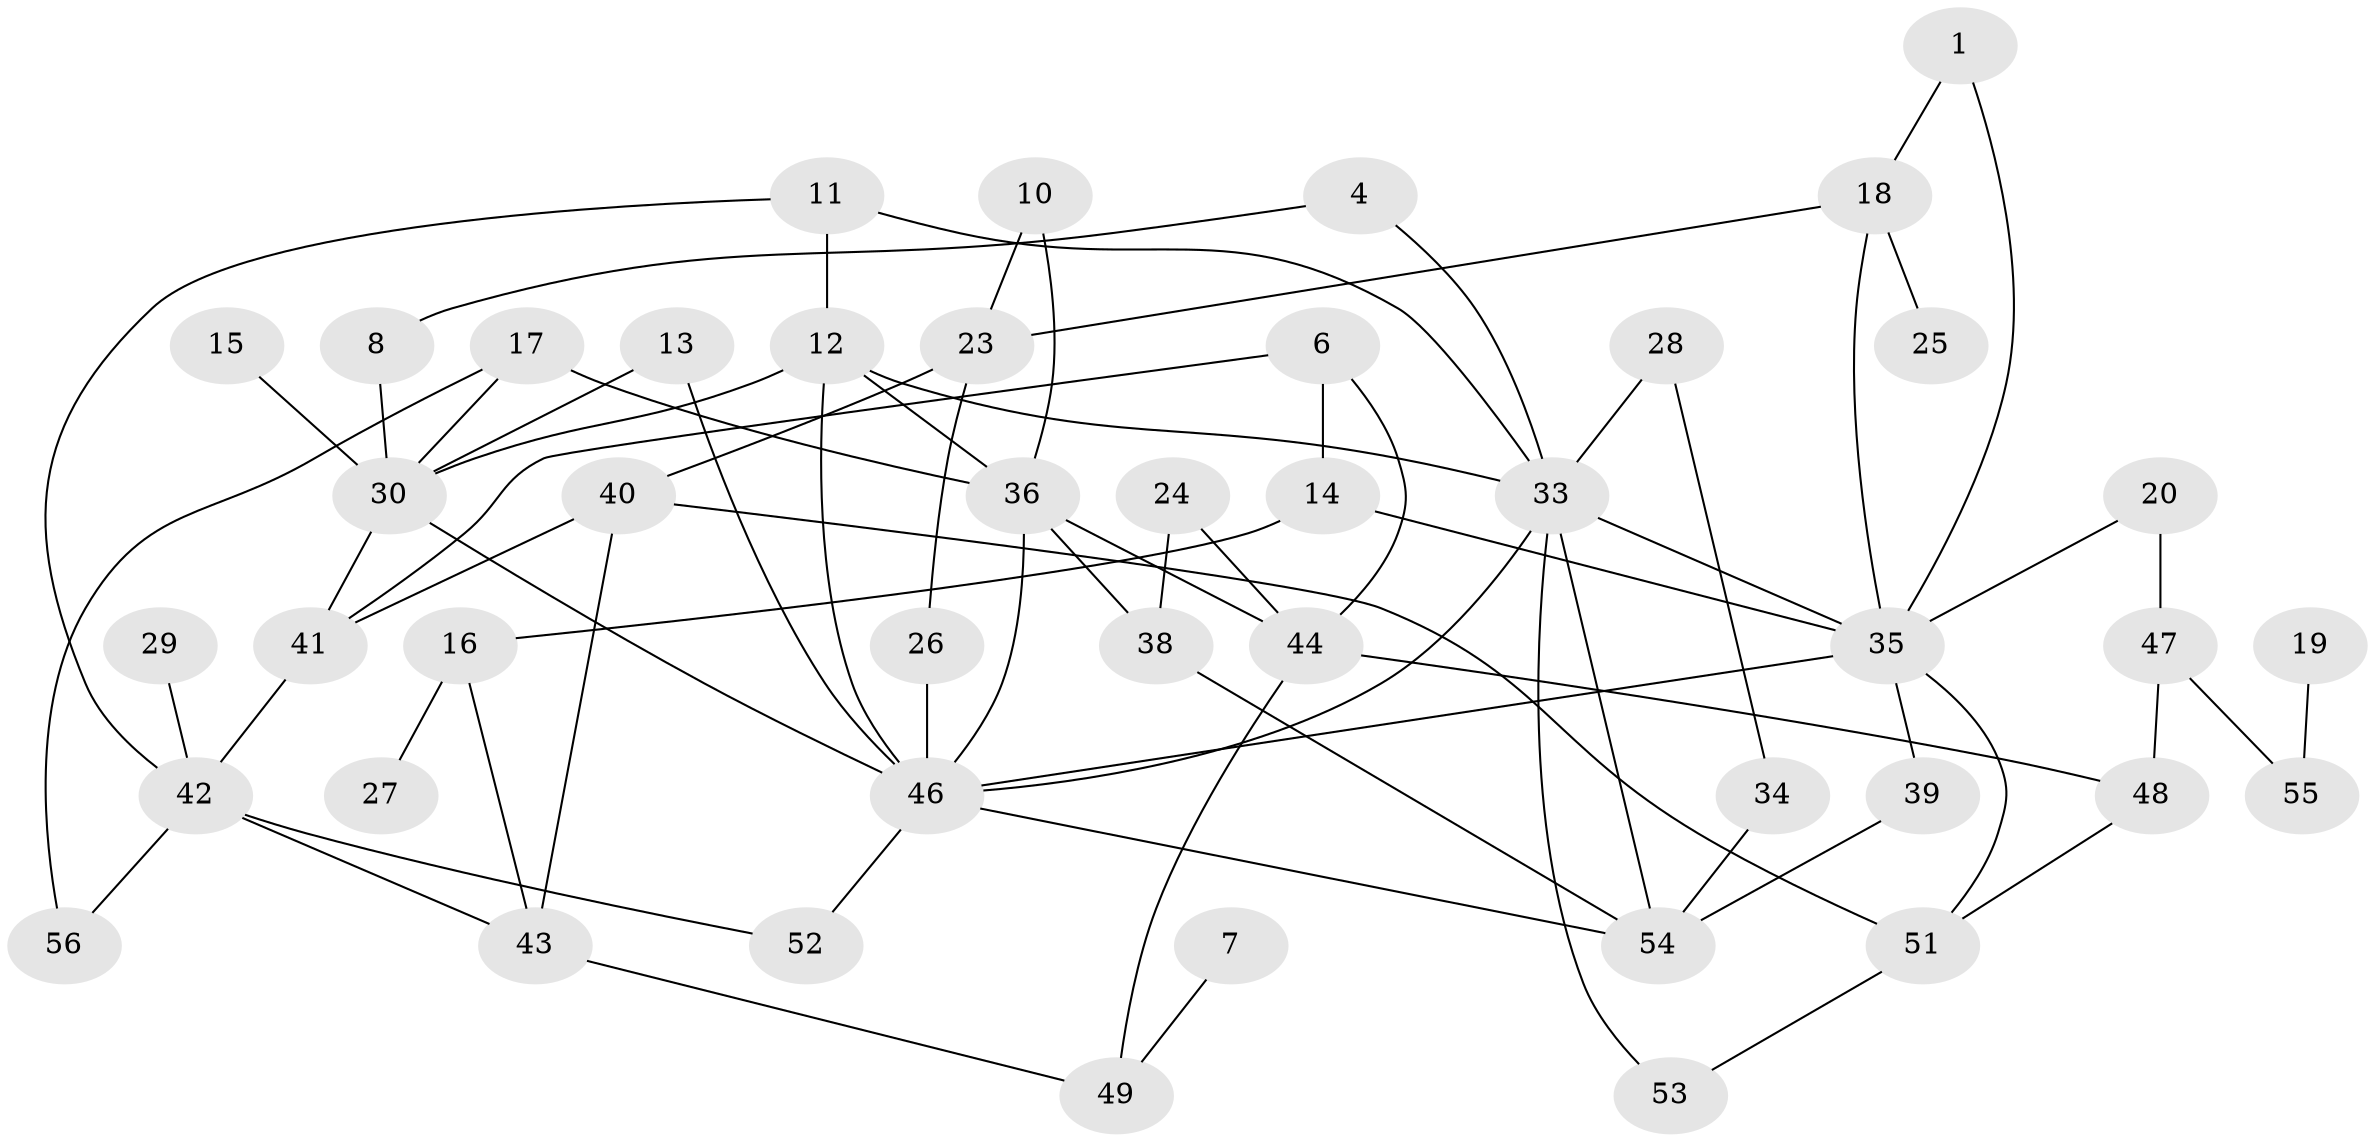 // original degree distribution, {2: 0.32653061224489793, 0: 0.14285714285714285, 4: 0.16326530612244897, 1: 0.12244897959183673, 3: 0.1836734693877551, 6: 0.02040816326530612, 7: 0.030612244897959183, 5: 0.01020408163265306}
// Generated by graph-tools (version 1.1) at 2025/35/03/04/25 23:35:51]
// undirected, 45 vertices, 73 edges
graph export_dot {
  node [color=gray90,style=filled];
  1;
  4;
  6;
  7;
  8;
  10;
  11;
  12;
  13;
  14;
  15;
  16;
  17;
  18;
  19;
  20;
  23;
  24;
  25;
  26;
  27;
  28;
  29;
  30;
  33;
  34;
  35;
  36;
  38;
  39;
  40;
  41;
  42;
  43;
  44;
  46;
  47;
  48;
  49;
  51;
  52;
  53;
  54;
  55;
  56;
  1 -- 18 [weight=1.0];
  1 -- 35 [weight=1.0];
  4 -- 8 [weight=1.0];
  4 -- 33 [weight=1.0];
  6 -- 14 [weight=1.0];
  6 -- 41 [weight=1.0];
  6 -- 44 [weight=1.0];
  7 -- 49 [weight=1.0];
  8 -- 30 [weight=1.0];
  10 -- 23 [weight=1.0];
  10 -- 36 [weight=1.0];
  11 -- 12 [weight=1.0];
  11 -- 33 [weight=1.0];
  11 -- 42 [weight=1.0];
  12 -- 30 [weight=1.0];
  12 -- 33 [weight=1.0];
  12 -- 36 [weight=1.0];
  12 -- 46 [weight=1.0];
  13 -- 30 [weight=1.0];
  13 -- 46 [weight=1.0];
  14 -- 16 [weight=1.0];
  14 -- 35 [weight=1.0];
  15 -- 30 [weight=1.0];
  16 -- 27 [weight=1.0];
  16 -- 43 [weight=1.0];
  17 -- 30 [weight=1.0];
  17 -- 36 [weight=1.0];
  17 -- 56 [weight=1.0];
  18 -- 23 [weight=1.0];
  18 -- 25 [weight=1.0];
  18 -- 35 [weight=1.0];
  19 -- 55 [weight=1.0];
  20 -- 35 [weight=1.0];
  20 -- 47 [weight=2.0];
  23 -- 26 [weight=1.0];
  23 -- 40 [weight=1.0];
  24 -- 38 [weight=1.0];
  24 -- 44 [weight=1.0];
  26 -- 46 [weight=2.0];
  28 -- 33 [weight=1.0];
  28 -- 34 [weight=1.0];
  29 -- 42 [weight=1.0];
  30 -- 41 [weight=1.0];
  30 -- 46 [weight=1.0];
  33 -- 35 [weight=1.0];
  33 -- 46 [weight=1.0];
  33 -- 53 [weight=1.0];
  33 -- 54 [weight=1.0];
  34 -- 54 [weight=1.0];
  35 -- 39 [weight=1.0];
  35 -- 46 [weight=1.0];
  35 -- 51 [weight=1.0];
  36 -- 38 [weight=1.0];
  36 -- 44 [weight=1.0];
  36 -- 46 [weight=1.0];
  38 -- 54 [weight=1.0];
  39 -- 54 [weight=1.0];
  40 -- 41 [weight=1.0];
  40 -- 43 [weight=1.0];
  40 -- 51 [weight=1.0];
  41 -- 42 [weight=1.0];
  42 -- 43 [weight=1.0];
  42 -- 52 [weight=1.0];
  42 -- 56 [weight=1.0];
  43 -- 49 [weight=1.0];
  44 -- 48 [weight=1.0];
  44 -- 49 [weight=1.0];
  46 -- 52 [weight=1.0];
  46 -- 54 [weight=1.0];
  47 -- 48 [weight=1.0];
  47 -- 55 [weight=2.0];
  48 -- 51 [weight=1.0];
  51 -- 53 [weight=1.0];
}
